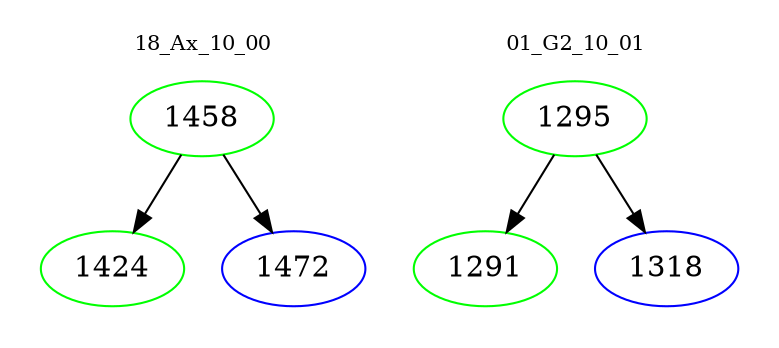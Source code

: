 digraph{
subgraph cluster_0 {
color = white
label = "18_Ax_10_00";
fontsize=10;
T0_1458 [label="1458", color="green"]
T0_1458 -> T0_1424 [color="black"]
T0_1424 [label="1424", color="green"]
T0_1458 -> T0_1472 [color="black"]
T0_1472 [label="1472", color="blue"]
}
subgraph cluster_1 {
color = white
label = "01_G2_10_01";
fontsize=10;
T1_1295 [label="1295", color="green"]
T1_1295 -> T1_1291 [color="black"]
T1_1291 [label="1291", color="green"]
T1_1295 -> T1_1318 [color="black"]
T1_1318 [label="1318", color="blue"]
}
}
